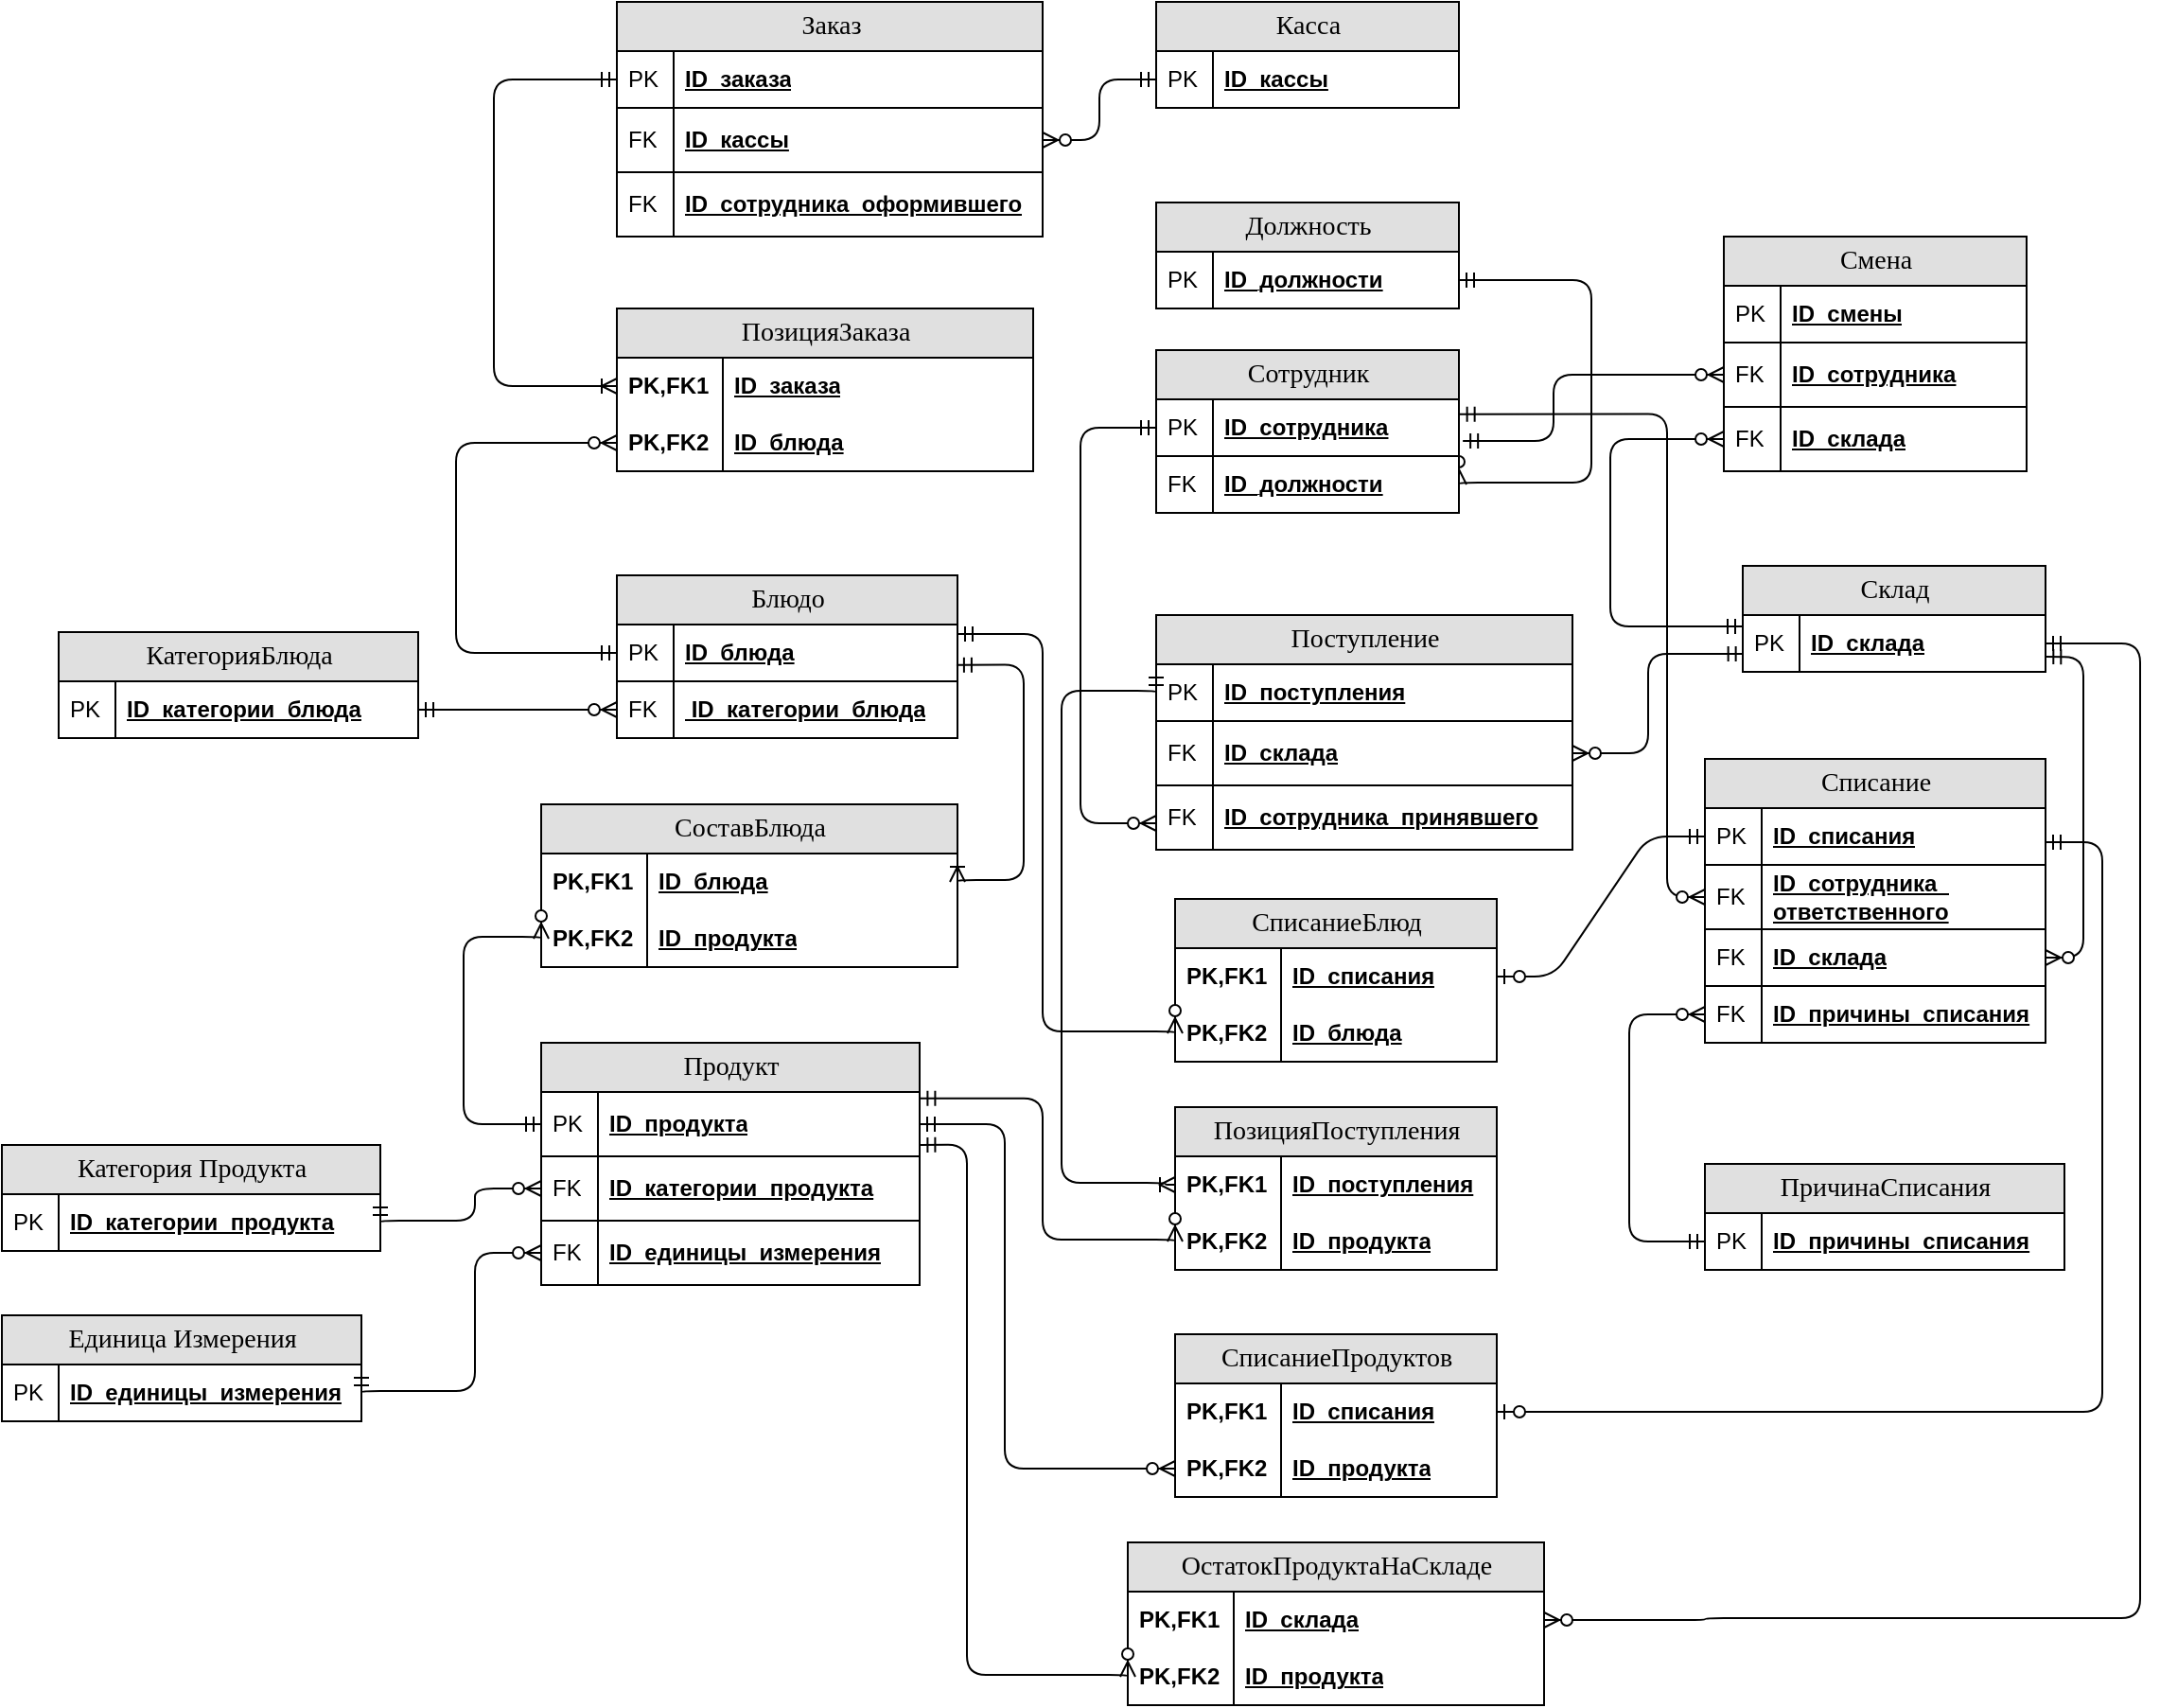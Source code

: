<mxfile version="27.0.4">
  <diagram name="Page-1" id="e56a1550-8fbb-45ad-956c-1786394a9013">
    <mxGraphModel dx="2226" dy="788" grid="0" gridSize="10" guides="1" tooltips="1" connect="1" arrows="1" fold="1" page="0" pageScale="1" pageWidth="1100" pageHeight="850" background="none" math="0" shadow="0">
      <root>
        <mxCell id="0" />
        <mxCell id="1" parent="0" />
        <mxCell id="2e49270ec7c68f3f-19" value="Касса" style="swimlane;html=1;fontStyle=0;childLayout=stackLayout;horizontal=1;startSize=26;fillColor=#e0e0e0;horizontalStack=0;resizeParent=1;resizeLast=0;collapsible=1;marginBottom=0;swimlaneFillColor=#ffffff;align=center;rounded=0;shadow=0;comic=0;labelBackgroundColor=none;strokeWidth=1;fontFamily=Verdana;fontSize=14" parent="1" vertex="1">
          <mxGeometry x="30" y="36" width="160" height="56" as="geometry" />
        </mxCell>
        <mxCell id="2e49270ec7c68f3f-20" value="ID_кассы" style="shape=partialRectangle;top=0;left=0;right=0;bottom=1;html=1;align=left;verticalAlign=middle;fillColor=none;spacingLeft=34;spacingRight=4;whiteSpace=wrap;overflow=hidden;rotatable=0;points=[[0,0.5],[1,0.5]];portConstraint=eastwest;dropTarget=0;fontStyle=5;" parent="2e49270ec7c68f3f-19" vertex="1">
          <mxGeometry y="26" width="160" height="30" as="geometry" />
        </mxCell>
        <mxCell id="2e49270ec7c68f3f-21" value="PK" style="shape=partialRectangle;top=0;left=0;bottom=0;html=1;fillColor=none;align=left;verticalAlign=middle;spacingLeft=4;spacingRight=4;whiteSpace=wrap;overflow=hidden;rotatable=0;points=[];portConstraint=eastwest;part=1;" parent="2e49270ec7c68f3f-20" vertex="1" connectable="0">
          <mxGeometry width="30" height="30" as="geometry" />
        </mxCell>
        <mxCell id="2e49270ec7c68f3f-41" value="ОстатокПродуктаНаСкладе" style="swimlane;html=1;fontStyle=0;childLayout=stackLayout;horizontal=1;startSize=26;fillColor=#e0e0e0;horizontalStack=0;resizeParent=1;resizeLast=0;collapsible=1;marginBottom=0;swimlaneFillColor=#ffffff;align=center;rounded=0;shadow=0;comic=0;labelBackgroundColor=none;strokeWidth=1;fontFamily=Verdana;fontSize=14" parent="1" vertex="1">
          <mxGeometry x="15" y="850" width="220" height="86" as="geometry" />
        </mxCell>
        <mxCell id="2e49270ec7c68f3f-42" value="ID_склада" style="shape=partialRectangle;top=0;left=0;right=0;bottom=0;html=1;align=left;verticalAlign=middle;fillColor=none;spacingLeft=60;spacingRight=4;whiteSpace=wrap;overflow=hidden;rotatable=0;points=[[0,0.5],[1,0.5]];portConstraint=eastwest;dropTarget=0;fontStyle=5;" parent="2e49270ec7c68f3f-41" vertex="1">
          <mxGeometry y="26" width="220" height="30" as="geometry" />
        </mxCell>
        <mxCell id="2e49270ec7c68f3f-43" value="PK,FK1" style="shape=partialRectangle;fontStyle=1;top=0;left=0;bottom=0;html=1;fillColor=none;align=left;verticalAlign=middle;spacingLeft=4;spacingRight=4;whiteSpace=wrap;overflow=hidden;rotatable=0;points=[];portConstraint=eastwest;part=1;" parent="2e49270ec7c68f3f-42" vertex="1" connectable="0">
          <mxGeometry width="56" height="30" as="geometry" />
        </mxCell>
        <mxCell id="2e49270ec7c68f3f-44" value="ID_продукта" style="shape=partialRectangle;top=0;left=0;right=0;bottom=1;html=1;align=left;verticalAlign=middle;fillColor=none;spacingLeft=60;spacingRight=4;whiteSpace=wrap;overflow=hidden;rotatable=0;points=[[0,0.5],[1,0.5]];portConstraint=eastwest;dropTarget=0;fontStyle=5;" parent="2e49270ec7c68f3f-41" vertex="1">
          <mxGeometry y="56" width="220" height="30" as="geometry" />
        </mxCell>
        <mxCell id="2e49270ec7c68f3f-45" value="PK,FK2" style="shape=partialRectangle;fontStyle=1;top=0;left=0;bottom=0;html=1;fillColor=none;align=left;verticalAlign=middle;spacingLeft=4;spacingRight=4;whiteSpace=wrap;overflow=hidden;rotatable=0;points=[];portConstraint=eastwest;part=1;" parent="2e49270ec7c68f3f-44" vertex="1" connectable="0">
          <mxGeometry width="56" height="30" as="geometry" />
        </mxCell>
        <mxCell id="2e49270ec7c68f3f-58" value="" style="edgeStyle=orthogonalEdgeStyle;html=1;endArrow=ERzeroToMany;startArrow=ERmandOne;labelBackgroundColor=none;fontFamily=Verdana;fontSize=14;entryX=1;entryY=0.5;exitX=1;exitY=0.5;entryDx=0;entryDy=0;exitDx=0;exitDy=0;" parent="1" source="zs1lgDmCPFX4s4tORmKH-10" target="zs1lgDmCPFX4s4tORmKH-20" edge="1">
          <mxGeometry width="100" height="100" relative="1" as="geometry">
            <mxPoint x="270" y="240" as="sourcePoint" />
            <mxPoint x="260" y="60.008" as="targetPoint" />
            <Array as="points">
              <mxPoint x="260" y="183" />
              <mxPoint x="260" y="290" />
              <mxPoint x="190" y="290" />
            </Array>
          </mxGeometry>
        </mxCell>
        <mxCell id="2e49270ec7c68f3f-60" value="" style="edgeStyle=entityRelationEdgeStyle;html=1;endArrow=ERzeroToOne;startArrow=ERmandOne;labelBackgroundColor=none;fontFamily=Verdana;fontSize=14;entryX=1;entryY=0.5;entryDx=0;entryDy=0;" parent="1" target="zs1lgDmCPFX4s4tORmKH-56" edge="1">
          <mxGeometry width="100" height="100" relative="1" as="geometry">
            <mxPoint x="500" y="480" as="sourcePoint" />
            <mxPoint x="255.0" y="840" as="targetPoint" />
            <Array as="points">
              <mxPoint x="449.8" y="671.83" />
              <mxPoint x="540" y="390" />
              <mxPoint x="479.8" y="601.83" />
              <mxPoint x="405" y="659" />
              <mxPoint x="449.8" y="651.83" />
            </Array>
          </mxGeometry>
        </mxCell>
        <mxCell id="2e49270ec7c68f3f-64" value="ПозицияПоступления" style="swimlane;html=1;fontStyle=0;childLayout=stackLayout;horizontal=1;startSize=26;fillColor=#e0e0e0;horizontalStack=0;resizeParent=1;resizeLast=0;collapsible=1;marginBottom=0;swimlaneFillColor=#ffffff;align=center;rounded=0;shadow=0;comic=0;labelBackgroundColor=none;strokeWidth=1;fontFamily=Verdana;fontSize=14" parent="1" vertex="1">
          <mxGeometry x="40" y="620" width="170" height="86" as="geometry" />
        </mxCell>
        <mxCell id="2e49270ec7c68f3f-65" value="ID_поступления" style="shape=partialRectangle;top=0;left=0;right=0;bottom=0;html=1;align=left;verticalAlign=middle;fillColor=none;spacingLeft=60;spacingRight=4;whiteSpace=wrap;overflow=hidden;rotatable=0;points=[[0,0.5],[1,0.5]];portConstraint=eastwest;dropTarget=0;fontStyle=5;" parent="2e49270ec7c68f3f-64" vertex="1">
          <mxGeometry y="26" width="170" height="30" as="geometry" />
        </mxCell>
        <mxCell id="2e49270ec7c68f3f-66" value="PK,FK1" style="shape=partialRectangle;fontStyle=1;top=0;left=0;bottom=0;html=1;fillColor=none;align=left;verticalAlign=middle;spacingLeft=4;spacingRight=4;whiteSpace=wrap;overflow=hidden;rotatable=0;points=[];portConstraint=eastwest;part=1;" parent="2e49270ec7c68f3f-65" vertex="1" connectable="0">
          <mxGeometry width="56" height="30" as="geometry" />
        </mxCell>
        <mxCell id="2e49270ec7c68f3f-67" value="ID_продукта" style="shape=partialRectangle;top=0;left=0;right=0;bottom=1;html=1;align=left;verticalAlign=middle;fillColor=none;spacingLeft=60;spacingRight=4;whiteSpace=wrap;overflow=hidden;rotatable=0;points=[[0,0.5],[1,0.5]];portConstraint=eastwest;dropTarget=0;fontStyle=5;" parent="2e49270ec7c68f3f-64" vertex="1">
          <mxGeometry y="56" width="170" height="30" as="geometry" />
        </mxCell>
        <mxCell id="2e49270ec7c68f3f-68" value="PK,FK2" style="shape=partialRectangle;fontStyle=1;top=0;left=0;bottom=0;html=1;fillColor=none;align=left;verticalAlign=middle;spacingLeft=4;spacingRight=4;whiteSpace=wrap;overflow=hidden;rotatable=0;points=[];portConstraint=eastwest;part=1;" parent="2e49270ec7c68f3f-67" vertex="1" connectable="0">
          <mxGeometry width="56" height="30" as="geometry" />
        </mxCell>
        <mxCell id="2e49270ec7c68f3f-80" value="Должность" style="swimlane;html=1;fontStyle=0;childLayout=stackLayout;horizontal=1;startSize=26;fillColor=#e0e0e0;horizontalStack=0;resizeParent=1;resizeLast=0;collapsible=1;marginBottom=0;swimlaneFillColor=#ffffff;align=center;rounded=0;shadow=0;comic=0;labelBackgroundColor=none;strokeWidth=1;fontFamily=Verdana;fontSize=14" parent="1" vertex="1">
          <mxGeometry x="30" y="142" width="160" height="56" as="geometry" />
        </mxCell>
        <mxCell id="zs1lgDmCPFX4s4tORmKH-10" value="ID_должности" style="shape=partialRectangle;top=0;left=0;right=0;bottom=1;html=1;align=left;verticalAlign=middle;fillColor=none;spacingLeft=34;spacingRight=4;whiteSpace=wrap;overflow=hidden;rotatable=0;points=[[0,0.5],[1,0.5]];portConstraint=eastwest;dropTarget=0;fontStyle=5;" parent="2e49270ec7c68f3f-80" vertex="1">
          <mxGeometry y="26" width="160" height="30" as="geometry" />
        </mxCell>
        <mxCell id="zs1lgDmCPFX4s4tORmKH-11" value="PK" style="shape=partialRectangle;top=0;left=0;bottom=0;html=1;fillColor=none;align=left;verticalAlign=middle;spacingLeft=4;spacingRight=4;whiteSpace=wrap;overflow=hidden;rotatable=0;points=[];portConstraint=eastwest;part=1;" parent="zs1lgDmCPFX4s4tORmKH-10" vertex="1" connectable="0">
          <mxGeometry width="30" height="30" as="geometry" />
        </mxCell>
        <mxCell id="zs1lgDmCPFX4s4tORmKH-1" value="Единица Измерения" style="swimlane;html=1;fontStyle=0;childLayout=stackLayout;horizontal=1;startSize=26;fillColor=#e0e0e0;horizontalStack=0;resizeParent=1;resizeLast=0;collapsible=1;marginBottom=0;swimlaneFillColor=#ffffff;align=center;rounded=0;shadow=0;comic=0;labelBackgroundColor=none;strokeWidth=1;fontFamily=Verdana;fontSize=14" parent="1" vertex="1">
          <mxGeometry x="-580" y="730" width="190" height="56" as="geometry" />
        </mxCell>
        <mxCell id="zs1lgDmCPFX4s4tORmKH-2" value="ID_единицы_измерения" style="shape=partialRectangle;top=0;left=0;right=0;bottom=1;html=1;align=left;verticalAlign=middle;fillColor=none;spacingLeft=34;spacingRight=4;whiteSpace=wrap;overflow=hidden;rotatable=0;points=[[0,0.5],[1,0.5]];portConstraint=eastwest;dropTarget=0;fontStyle=5;" parent="zs1lgDmCPFX4s4tORmKH-1" vertex="1">
          <mxGeometry y="26" width="190" height="30" as="geometry" />
        </mxCell>
        <mxCell id="zs1lgDmCPFX4s4tORmKH-3" value="PK" style="shape=partialRectangle;top=0;left=0;bottom=0;html=1;fillColor=none;align=left;verticalAlign=middle;spacingLeft=4;spacingRight=4;whiteSpace=wrap;overflow=hidden;rotatable=0;points=[];portConstraint=eastwest;part=1;" parent="zs1lgDmCPFX4s4tORmKH-2" vertex="1" connectable="0">
          <mxGeometry width="30" height="30" as="geometry" />
        </mxCell>
        <mxCell id="zs1lgDmCPFX4s4tORmKH-4" value="Категория Продукта" style="swimlane;html=1;fontStyle=0;childLayout=stackLayout;horizontal=1;startSize=26;fillColor=#e0e0e0;horizontalStack=0;resizeParent=1;resizeLast=0;collapsible=1;marginBottom=0;swimlaneFillColor=#ffffff;align=center;rounded=0;shadow=0;comic=0;labelBackgroundColor=none;strokeWidth=1;fontFamily=Verdana;fontSize=14" parent="1" vertex="1">
          <mxGeometry x="-580" y="640" width="200" height="56" as="geometry" />
        </mxCell>
        <mxCell id="zs1lgDmCPFX4s4tORmKH-5" value="ID_категории_продукта" style="shape=partialRectangle;top=0;left=0;right=0;bottom=1;html=1;align=left;verticalAlign=middle;fillColor=none;spacingLeft=34;spacingRight=4;whiteSpace=wrap;overflow=hidden;rotatable=0;points=[[0,0.5],[1,0.5]];portConstraint=eastwest;dropTarget=0;fontStyle=5;" parent="zs1lgDmCPFX4s4tORmKH-4" vertex="1">
          <mxGeometry y="26" width="200" height="30" as="geometry" />
        </mxCell>
        <mxCell id="zs1lgDmCPFX4s4tORmKH-6" value="PK" style="shape=partialRectangle;top=0;left=0;bottom=0;html=1;fillColor=none;align=left;verticalAlign=middle;spacingLeft=4;spacingRight=4;whiteSpace=wrap;overflow=hidden;rotatable=0;points=[];portConstraint=eastwest;part=1;" parent="zs1lgDmCPFX4s4tORmKH-5" vertex="1" connectable="0">
          <mxGeometry width="30" height="30" as="geometry" />
        </mxCell>
        <mxCell id="zs1lgDmCPFX4s4tORmKH-7" value="Склад" style="swimlane;html=1;fontStyle=0;childLayout=stackLayout;horizontal=1;startSize=26;fillColor=#e0e0e0;horizontalStack=0;resizeParent=1;resizeLast=0;collapsible=1;marginBottom=0;swimlaneFillColor=#ffffff;align=center;rounded=0;shadow=0;comic=0;labelBackgroundColor=none;strokeWidth=1;fontFamily=Verdana;fontSize=14" parent="1" vertex="1">
          <mxGeometry x="340" y="334" width="160" height="56" as="geometry" />
        </mxCell>
        <mxCell id="zs1lgDmCPFX4s4tORmKH-8" value="ID_склада" style="shape=partialRectangle;top=0;left=0;right=0;bottom=1;html=1;align=left;verticalAlign=middle;fillColor=none;spacingLeft=34;spacingRight=4;whiteSpace=wrap;overflow=hidden;rotatable=0;points=[[0,0.5],[1,0.5]];portConstraint=eastwest;dropTarget=0;fontStyle=5;" parent="zs1lgDmCPFX4s4tORmKH-7" vertex="1">
          <mxGeometry y="26" width="160" height="30" as="geometry" />
        </mxCell>
        <mxCell id="zs1lgDmCPFX4s4tORmKH-9" value="PK" style="shape=partialRectangle;top=0;left=0;bottom=0;html=1;fillColor=none;align=left;verticalAlign=middle;spacingLeft=4;spacingRight=4;whiteSpace=wrap;overflow=hidden;rotatable=0;points=[];portConstraint=eastwest;part=1;" parent="zs1lgDmCPFX4s4tORmKH-8" vertex="1" connectable="0">
          <mxGeometry width="30" height="30" as="geometry" />
        </mxCell>
        <mxCell id="zs1lgDmCPFX4s4tORmKH-12" value="Смена" style="swimlane;html=1;fontStyle=0;childLayout=stackLayout;horizontal=1;startSize=26;fillColor=#e0e0e0;horizontalStack=0;resizeParent=1;resizeLast=0;collapsible=1;marginBottom=0;swimlaneFillColor=#ffffff;align=center;rounded=0;shadow=0;comic=0;labelBackgroundColor=none;strokeWidth=1;fontFamily=Verdana;fontSize=14;swimlaneLine=1;" parent="1" vertex="1">
          <mxGeometry x="330" y="160" width="160" height="124" as="geometry" />
        </mxCell>
        <mxCell id="zs1lgDmCPFX4s4tORmKH-13" value="ID_смены" style="shape=partialRectangle;top=0;left=0;right=0;bottom=1;html=1;align=left;verticalAlign=middle;fillColor=none;spacingLeft=34;spacingRight=4;whiteSpace=wrap;overflow=hidden;rotatable=0;points=[[0,0.5],[1,0.5]];portConstraint=eastwest;dropTarget=0;fontStyle=5;" parent="zs1lgDmCPFX4s4tORmKH-12" vertex="1">
          <mxGeometry y="26" width="160" height="30" as="geometry" />
        </mxCell>
        <mxCell id="zs1lgDmCPFX4s4tORmKH-14" value="PK" style="shape=partialRectangle;top=0;left=0;bottom=0;html=1;fillColor=none;align=left;verticalAlign=middle;spacingLeft=4;spacingRight=4;whiteSpace=wrap;overflow=hidden;rotatable=0;points=[];portConstraint=eastwest;part=1;" parent="zs1lgDmCPFX4s4tORmKH-13" vertex="1" connectable="0">
          <mxGeometry width="30" height="30" as="geometry" />
        </mxCell>
        <mxCell id="zs1lgDmCPFX4s4tORmKH-15" value="ID_сотрудника" style="shape=partialRectangle;top=0;left=0;right=0;bottom=1;html=1;align=left;verticalAlign=middle;fillColor=none;spacingLeft=34;spacingRight=4;whiteSpace=wrap;overflow=hidden;rotatable=0;points=[[0,0.5],[1,0.5]];portConstraint=eastwest;dropTarget=0;fontStyle=5;" parent="zs1lgDmCPFX4s4tORmKH-12" vertex="1">
          <mxGeometry y="56" width="160" height="34" as="geometry" />
        </mxCell>
        <mxCell id="zs1lgDmCPFX4s4tORmKH-16" value="FK" style="shape=partialRectangle;top=0;left=0;bottom=0;html=1;fillColor=none;align=left;verticalAlign=middle;spacingLeft=4;spacingRight=4;whiteSpace=wrap;overflow=hidden;rotatable=0;points=[];portConstraint=eastwest;part=1;" parent="zs1lgDmCPFX4s4tORmKH-15" vertex="1" connectable="0">
          <mxGeometry width="30" height="34" as="geometry" />
        </mxCell>
        <mxCell id="zs1lgDmCPFX4s4tORmKH-22" value="ID_склада" style="shape=partialRectangle;top=0;left=0;right=0;bottom=1;html=1;align=left;verticalAlign=middle;fillColor=none;spacingLeft=34;spacingRight=4;whiteSpace=wrap;overflow=hidden;rotatable=0;points=[[0,0.5],[1,0.5]];portConstraint=eastwest;dropTarget=0;fontStyle=5;" parent="zs1lgDmCPFX4s4tORmKH-12" vertex="1">
          <mxGeometry y="90" width="160" height="34" as="geometry" />
        </mxCell>
        <mxCell id="zs1lgDmCPFX4s4tORmKH-23" value="FK" style="shape=partialRectangle;top=0;left=0;bottom=0;html=1;fillColor=none;align=left;verticalAlign=middle;spacingLeft=4;spacingRight=4;whiteSpace=wrap;overflow=hidden;rotatable=0;points=[];portConstraint=eastwest;part=1;" parent="zs1lgDmCPFX4s4tORmKH-22" vertex="1" connectable="0">
          <mxGeometry width="30" height="34" as="geometry" />
        </mxCell>
        <mxCell id="zs1lgDmCPFX4s4tORmKH-17" value="Сотрудник" style="swimlane;html=1;fontStyle=0;childLayout=stackLayout;horizontal=1;startSize=26;fillColor=#e0e0e0;horizontalStack=0;resizeParent=1;resizeLast=0;collapsible=1;marginBottom=0;swimlaneFillColor=#ffffff;align=center;rounded=0;shadow=0;comic=0;labelBackgroundColor=none;strokeWidth=1;fontFamily=Verdana;fontSize=14;swimlaneLine=1;" parent="1" vertex="1">
          <mxGeometry x="30" y="220" width="160" height="86" as="geometry" />
        </mxCell>
        <mxCell id="zs1lgDmCPFX4s4tORmKH-18" value="ID_сотрудника" style="shape=partialRectangle;top=0;left=0;right=0;bottom=1;html=1;align=left;verticalAlign=middle;fillColor=none;spacingLeft=34;spacingRight=4;whiteSpace=wrap;overflow=hidden;rotatable=0;points=[[0,0.5],[1,0.5]];portConstraint=eastwest;dropTarget=0;fontStyle=5;" parent="zs1lgDmCPFX4s4tORmKH-17" vertex="1">
          <mxGeometry y="26" width="160" height="30" as="geometry" />
        </mxCell>
        <mxCell id="zs1lgDmCPFX4s4tORmKH-19" value="PK" style="shape=partialRectangle;top=0;left=0;bottom=0;html=1;fillColor=none;align=left;verticalAlign=middle;spacingLeft=4;spacingRight=4;whiteSpace=wrap;overflow=hidden;rotatable=0;points=[];portConstraint=eastwest;part=1;" parent="zs1lgDmCPFX4s4tORmKH-18" vertex="1" connectable="0">
          <mxGeometry width="30" height="30" as="geometry" />
        </mxCell>
        <mxCell id="zs1lgDmCPFX4s4tORmKH-20" value="ID_должности" style="shape=partialRectangle;top=0;left=0;right=0;bottom=1;html=1;align=left;verticalAlign=middle;fillColor=none;spacingLeft=34;spacingRight=4;whiteSpace=wrap;overflow=hidden;rotatable=0;points=[[0,0.5],[1,0.5]];portConstraint=eastwest;dropTarget=0;fontStyle=5;" parent="zs1lgDmCPFX4s4tORmKH-17" vertex="1">
          <mxGeometry y="56" width="160" height="30" as="geometry" />
        </mxCell>
        <mxCell id="zs1lgDmCPFX4s4tORmKH-21" value="FK" style="shape=partialRectangle;top=0;left=0;bottom=0;html=1;fillColor=none;align=left;verticalAlign=middle;spacingLeft=4;spacingRight=4;whiteSpace=wrap;overflow=hidden;rotatable=0;points=[];portConstraint=eastwest;part=1;" parent="zs1lgDmCPFX4s4tORmKH-20" vertex="1" connectable="0">
          <mxGeometry width="30" height="30" as="geometry" />
        </mxCell>
        <mxCell id="zs1lgDmCPFX4s4tORmKH-24" value="Продукт" style="swimlane;html=1;fontStyle=0;childLayout=stackLayout;horizontal=1;startSize=26;fillColor=#e0e0e0;horizontalStack=0;resizeParent=1;resizeLast=0;collapsible=1;marginBottom=0;swimlaneFillColor=#ffffff;align=center;rounded=0;shadow=0;comic=0;labelBackgroundColor=none;strokeWidth=1;fontFamily=Verdana;fontSize=14;swimlaneLine=1;" parent="1" vertex="1">
          <mxGeometry x="-295" y="586" width="200" height="128" as="geometry" />
        </mxCell>
        <mxCell id="zs1lgDmCPFX4s4tORmKH-25" value="ID_продукта" style="shape=partialRectangle;top=0;left=0;right=0;bottom=1;html=1;align=left;verticalAlign=middle;fillColor=none;spacingLeft=34;spacingRight=4;whiteSpace=wrap;overflow=hidden;rotatable=0;points=[[0,0.5],[1,0.5]];portConstraint=eastwest;dropTarget=0;fontStyle=5;" parent="zs1lgDmCPFX4s4tORmKH-24" vertex="1">
          <mxGeometry y="26" width="200" height="34" as="geometry" />
        </mxCell>
        <mxCell id="zs1lgDmCPFX4s4tORmKH-26" value="PK" style="shape=partialRectangle;top=0;left=0;bottom=0;html=1;fillColor=none;align=left;verticalAlign=middle;spacingLeft=4;spacingRight=4;whiteSpace=wrap;overflow=hidden;rotatable=0;points=[];portConstraint=eastwest;part=1;" parent="zs1lgDmCPFX4s4tORmKH-25" vertex="1" connectable="0">
          <mxGeometry width="30" height="34" as="geometry" />
        </mxCell>
        <mxCell id="zs1lgDmCPFX4s4tORmKH-27" value="ID_категории_продукта" style="shape=partialRectangle;top=0;left=0;right=0;bottom=1;html=1;align=left;verticalAlign=middle;fillColor=none;spacingLeft=34;spacingRight=4;whiteSpace=wrap;overflow=hidden;rotatable=0;points=[[0,0.5],[1,0.5]];portConstraint=eastwest;dropTarget=0;fontStyle=5;" parent="zs1lgDmCPFX4s4tORmKH-24" vertex="1">
          <mxGeometry y="60" width="200" height="34" as="geometry" />
        </mxCell>
        <mxCell id="zs1lgDmCPFX4s4tORmKH-28" value="FK" style="shape=partialRectangle;top=0;left=0;bottom=0;html=1;fillColor=none;align=left;verticalAlign=middle;spacingLeft=4;spacingRight=4;whiteSpace=wrap;overflow=hidden;rotatable=0;points=[];portConstraint=eastwest;part=1;" parent="zs1lgDmCPFX4s4tORmKH-27" vertex="1" connectable="0">
          <mxGeometry width="30" height="34" as="geometry" />
        </mxCell>
        <mxCell id="zs1lgDmCPFX4s4tORmKH-29" value="ID_единицы_измерения" style="shape=partialRectangle;top=0;left=0;right=0;bottom=1;html=1;align=left;verticalAlign=middle;fillColor=none;spacingLeft=34;spacingRight=4;whiteSpace=wrap;overflow=hidden;rotatable=0;points=[[0,0.5],[1,0.5]];portConstraint=eastwest;dropTarget=0;fontStyle=5;" parent="zs1lgDmCPFX4s4tORmKH-24" vertex="1">
          <mxGeometry y="94" width="200" height="34" as="geometry" />
        </mxCell>
        <mxCell id="zs1lgDmCPFX4s4tORmKH-30" value="FK" style="shape=partialRectangle;top=0;left=0;bottom=0;html=1;fillColor=none;align=left;verticalAlign=middle;spacingLeft=4;spacingRight=4;whiteSpace=wrap;overflow=hidden;rotatable=0;points=[];portConstraint=eastwest;part=1;" parent="zs1lgDmCPFX4s4tORmKH-29" vertex="1" connectable="0">
          <mxGeometry width="30" height="34" as="geometry" />
        </mxCell>
        <mxCell id="zs1lgDmCPFX4s4tORmKH-31" value="Поступление" style="swimlane;html=1;fontStyle=0;childLayout=stackLayout;horizontal=1;startSize=26;fillColor=#e0e0e0;horizontalStack=0;resizeParent=1;resizeLast=0;collapsible=1;marginBottom=0;swimlaneFillColor=#ffffff;align=center;rounded=0;shadow=0;comic=0;labelBackgroundColor=none;strokeWidth=1;fontFamily=Verdana;fontSize=14;swimlaneLine=1;" parent="1" vertex="1">
          <mxGeometry x="30" y="360" width="220" height="124" as="geometry" />
        </mxCell>
        <mxCell id="zs1lgDmCPFX4s4tORmKH-32" value="ID_поступления" style="shape=partialRectangle;top=0;left=0;right=0;bottom=1;html=1;align=left;verticalAlign=middle;fillColor=none;spacingLeft=34;spacingRight=4;whiteSpace=wrap;overflow=hidden;rotatable=0;points=[[0,0.5],[1,0.5]];portConstraint=eastwest;dropTarget=0;fontStyle=5;" parent="zs1lgDmCPFX4s4tORmKH-31" vertex="1">
          <mxGeometry y="26" width="220" height="30" as="geometry" />
        </mxCell>
        <mxCell id="zs1lgDmCPFX4s4tORmKH-33" value="PK" style="shape=partialRectangle;top=0;left=0;bottom=0;html=1;fillColor=none;align=left;verticalAlign=middle;spacingLeft=4;spacingRight=4;whiteSpace=wrap;overflow=hidden;rotatable=0;points=[];portConstraint=eastwest;part=1;" parent="zs1lgDmCPFX4s4tORmKH-32" vertex="1" connectable="0">
          <mxGeometry width="30" height="30" as="geometry" />
        </mxCell>
        <mxCell id="zs1lgDmCPFX4s4tORmKH-34" value="ID_склада" style="shape=partialRectangle;top=0;left=0;right=0;bottom=1;html=1;align=left;verticalAlign=middle;fillColor=none;spacingLeft=34;spacingRight=4;whiteSpace=wrap;overflow=hidden;rotatable=0;points=[[0,0.5],[1,0.5]];portConstraint=eastwest;dropTarget=0;fontStyle=5;" parent="zs1lgDmCPFX4s4tORmKH-31" vertex="1">
          <mxGeometry y="56" width="220" height="34" as="geometry" />
        </mxCell>
        <mxCell id="zs1lgDmCPFX4s4tORmKH-35" value="FK" style="shape=partialRectangle;top=0;left=0;bottom=0;html=1;fillColor=none;align=left;verticalAlign=middle;spacingLeft=4;spacingRight=4;whiteSpace=wrap;overflow=hidden;rotatable=0;points=[];portConstraint=eastwest;part=1;" parent="zs1lgDmCPFX4s4tORmKH-34" vertex="1" connectable="0">
          <mxGeometry width="30" height="34" as="geometry" />
        </mxCell>
        <mxCell id="zs1lgDmCPFX4s4tORmKH-36" value="ID_сотрудника_принявшего" style="shape=partialRectangle;top=0;left=0;right=0;bottom=1;html=1;align=left;verticalAlign=middle;fillColor=none;spacingLeft=34;spacingRight=4;whiteSpace=wrap;overflow=hidden;rotatable=0;points=[[0,0.5],[1,0.5]];portConstraint=eastwest;dropTarget=0;fontStyle=5;" parent="zs1lgDmCPFX4s4tORmKH-31" vertex="1">
          <mxGeometry y="90" width="220" height="34" as="geometry" />
        </mxCell>
        <mxCell id="zs1lgDmCPFX4s4tORmKH-37" value="FK" style="shape=partialRectangle;top=0;left=0;bottom=0;html=1;fillColor=none;align=left;verticalAlign=middle;spacingLeft=4;spacingRight=4;whiteSpace=wrap;overflow=hidden;rotatable=0;points=[];portConstraint=eastwest;part=1;" parent="zs1lgDmCPFX4s4tORmKH-36" vertex="1" connectable="0">
          <mxGeometry width="30" height="34" as="geometry" />
        </mxCell>
        <mxCell id="zs1lgDmCPFX4s4tORmKH-43" value="ПричинаСписания" style="swimlane;html=1;fontStyle=0;childLayout=stackLayout;horizontal=1;startSize=26;fillColor=#e0e0e0;horizontalStack=0;resizeParent=1;resizeLast=0;collapsible=1;marginBottom=0;swimlaneFillColor=#ffffff;align=center;rounded=0;shadow=0;comic=0;labelBackgroundColor=none;strokeWidth=1;fontFamily=Verdana;fontSize=14" parent="1" vertex="1">
          <mxGeometry x="320" y="650" width="190" height="56" as="geometry" />
        </mxCell>
        <mxCell id="zs1lgDmCPFX4s4tORmKH-44" value="ID_причины_списания" style="shape=partialRectangle;top=0;left=0;right=0;bottom=1;html=1;align=left;verticalAlign=middle;fillColor=none;spacingLeft=34;spacingRight=4;whiteSpace=wrap;overflow=hidden;rotatable=0;points=[[0,0.5],[1,0.5]];portConstraint=eastwest;dropTarget=0;fontStyle=5;" parent="zs1lgDmCPFX4s4tORmKH-43" vertex="1">
          <mxGeometry y="26" width="190" height="30" as="geometry" />
        </mxCell>
        <mxCell id="zs1lgDmCPFX4s4tORmKH-45" value="PK" style="shape=partialRectangle;top=0;left=0;bottom=0;html=1;fillColor=none;align=left;verticalAlign=middle;spacingLeft=4;spacingRight=4;whiteSpace=wrap;overflow=hidden;rotatable=0;points=[];portConstraint=eastwest;part=1;" parent="zs1lgDmCPFX4s4tORmKH-44" vertex="1" connectable="0">
          <mxGeometry width="30" height="30" as="geometry" />
        </mxCell>
        <mxCell id="zs1lgDmCPFX4s4tORmKH-46" value="Списание" style="swimlane;html=1;fontStyle=0;childLayout=stackLayout;horizontal=1;startSize=26;fillColor=#e0e0e0;horizontalStack=0;resizeParent=1;resizeLast=0;collapsible=1;marginBottom=0;swimlaneFillColor=#ffffff;align=center;rounded=0;shadow=0;comic=0;labelBackgroundColor=none;strokeWidth=1;fontFamily=Verdana;fontSize=14;swimlaneLine=1;" parent="1" vertex="1">
          <mxGeometry x="320" y="436" width="180" height="150" as="geometry" />
        </mxCell>
        <mxCell id="zs1lgDmCPFX4s4tORmKH-47" value="ID_списания" style="shape=partialRectangle;top=0;left=0;right=0;bottom=1;html=1;align=left;verticalAlign=middle;fillColor=none;spacingLeft=34;spacingRight=4;whiteSpace=wrap;overflow=hidden;rotatable=0;points=[[0,0.5],[1,0.5]];portConstraint=eastwest;dropTarget=0;fontStyle=5;" parent="zs1lgDmCPFX4s4tORmKH-46" vertex="1">
          <mxGeometry y="26" width="180" height="30" as="geometry" />
        </mxCell>
        <mxCell id="zs1lgDmCPFX4s4tORmKH-48" value="PK" style="shape=partialRectangle;top=0;left=0;bottom=0;html=1;fillColor=none;align=left;verticalAlign=middle;spacingLeft=4;spacingRight=4;whiteSpace=wrap;overflow=hidden;rotatable=0;points=[];portConstraint=eastwest;part=1;" parent="zs1lgDmCPFX4s4tORmKH-47" vertex="1" connectable="0">
          <mxGeometry width="30" height="30" as="geometry" />
        </mxCell>
        <mxCell id="zs1lgDmCPFX4s4tORmKH-49" value="ID_сотрудника_&lt;div&gt;ответственного&lt;/div&gt;" style="shape=partialRectangle;top=0;left=0;right=0;bottom=1;html=1;align=left;verticalAlign=middle;fillColor=none;spacingLeft=34;spacingRight=4;whiteSpace=wrap;overflow=hidden;rotatable=0;points=[[0,0.5],[1,0.5]];portConstraint=eastwest;dropTarget=0;fontStyle=5;" parent="zs1lgDmCPFX4s4tORmKH-46" vertex="1">
          <mxGeometry y="56" width="180" height="34" as="geometry" />
        </mxCell>
        <mxCell id="zs1lgDmCPFX4s4tORmKH-50" value="FK" style="shape=partialRectangle;top=0;left=0;bottom=0;html=1;fillColor=none;align=left;verticalAlign=middle;spacingLeft=4;spacingRight=4;whiteSpace=wrap;overflow=hidden;rotatable=0;points=[];portConstraint=eastwest;part=1;" parent="zs1lgDmCPFX4s4tORmKH-49" vertex="1" connectable="0">
          <mxGeometry width="30" height="34" as="geometry" />
        </mxCell>
        <mxCell id="zs1lgDmCPFX4s4tORmKH-51" value="ID_склада" style="shape=partialRectangle;top=0;left=0;right=0;bottom=1;html=1;align=left;verticalAlign=middle;fillColor=none;spacingLeft=34;spacingRight=4;whiteSpace=wrap;overflow=hidden;rotatable=0;points=[[0,0.5],[1,0.5]];portConstraint=eastwest;dropTarget=0;fontStyle=5;" parent="zs1lgDmCPFX4s4tORmKH-46" vertex="1">
          <mxGeometry y="90" width="180" height="30" as="geometry" />
        </mxCell>
        <mxCell id="zs1lgDmCPFX4s4tORmKH-52" value="FK" style="shape=partialRectangle;top=0;left=0;bottom=0;html=1;fillColor=none;align=left;verticalAlign=middle;spacingLeft=4;spacingRight=4;whiteSpace=wrap;overflow=hidden;rotatable=0;points=[];portConstraint=eastwest;part=1;" parent="zs1lgDmCPFX4s4tORmKH-51" vertex="1" connectable="0">
          <mxGeometry width="30" height="30" as="geometry" />
        </mxCell>
        <mxCell id="zs1lgDmCPFX4s4tORmKH-53" value="ID_причины_списания" style="shape=partialRectangle;top=0;left=0;right=0;bottom=1;html=1;align=left;verticalAlign=middle;fillColor=none;spacingLeft=34;spacingRight=4;whiteSpace=wrap;overflow=hidden;rotatable=0;points=[[0,0.5],[1,0.5]];portConstraint=eastwest;dropTarget=0;fontStyle=5;" parent="zs1lgDmCPFX4s4tORmKH-46" vertex="1">
          <mxGeometry y="120" width="180" height="30" as="geometry" />
        </mxCell>
        <mxCell id="zs1lgDmCPFX4s4tORmKH-54" value="FK" style="shape=partialRectangle;top=0;left=0;bottom=0;html=1;fillColor=none;align=left;verticalAlign=middle;spacingLeft=4;spacingRight=4;whiteSpace=wrap;overflow=hidden;rotatable=0;points=[];portConstraint=eastwest;part=1;" parent="zs1lgDmCPFX4s4tORmKH-53" vertex="1" connectable="0">
          <mxGeometry width="30" height="30" as="geometry" />
        </mxCell>
        <mxCell id="zs1lgDmCPFX4s4tORmKH-55" value="СписаниеПродуктов" style="swimlane;html=1;fontStyle=0;childLayout=stackLayout;horizontal=1;startSize=26;fillColor=#e0e0e0;horizontalStack=0;resizeParent=1;resizeLast=0;collapsible=1;marginBottom=0;swimlaneFillColor=#ffffff;align=center;rounded=0;shadow=0;comic=0;labelBackgroundColor=none;strokeWidth=1;fontFamily=Verdana;fontSize=14" parent="1" vertex="1">
          <mxGeometry x="40" y="740" width="170" height="86" as="geometry" />
        </mxCell>
        <mxCell id="zs1lgDmCPFX4s4tORmKH-56" value="ID_списания" style="shape=partialRectangle;top=0;left=0;right=0;bottom=0;html=1;align=left;verticalAlign=middle;fillColor=none;spacingLeft=60;spacingRight=4;whiteSpace=wrap;overflow=hidden;rotatable=0;points=[[0,0.5],[1,0.5]];portConstraint=eastwest;dropTarget=0;fontStyle=5;" parent="zs1lgDmCPFX4s4tORmKH-55" vertex="1">
          <mxGeometry y="26" width="170" height="30" as="geometry" />
        </mxCell>
        <mxCell id="zs1lgDmCPFX4s4tORmKH-57" value="PK,FK1" style="shape=partialRectangle;fontStyle=1;top=0;left=0;bottom=0;html=1;fillColor=none;align=left;verticalAlign=middle;spacingLeft=4;spacingRight=4;whiteSpace=wrap;overflow=hidden;rotatable=0;points=[];portConstraint=eastwest;part=1;" parent="zs1lgDmCPFX4s4tORmKH-56" vertex="1" connectable="0">
          <mxGeometry width="56" height="30" as="geometry" />
        </mxCell>
        <mxCell id="zs1lgDmCPFX4s4tORmKH-58" value="ID_продукта" style="shape=partialRectangle;top=0;left=0;right=0;bottom=1;html=1;align=left;verticalAlign=middle;fillColor=none;spacingLeft=60;spacingRight=4;whiteSpace=wrap;overflow=hidden;rotatable=0;points=[[0,0.5],[1,0.5]];portConstraint=eastwest;dropTarget=0;fontStyle=5;" parent="zs1lgDmCPFX4s4tORmKH-55" vertex="1">
          <mxGeometry y="56" width="170" height="30" as="geometry" />
        </mxCell>
        <mxCell id="zs1lgDmCPFX4s4tORmKH-59" value="PK,FK2" style="shape=partialRectangle;fontStyle=1;top=0;left=0;bottom=0;html=1;fillColor=none;align=left;verticalAlign=middle;spacingLeft=4;spacingRight=4;whiteSpace=wrap;overflow=hidden;rotatable=0;points=[];portConstraint=eastwest;part=1;" parent="zs1lgDmCPFX4s4tORmKH-58" vertex="1" connectable="0">
          <mxGeometry width="56" height="30" as="geometry" />
        </mxCell>
        <mxCell id="zs1lgDmCPFX4s4tORmKH-60" value="СписаниеБлюд" style="swimlane;html=1;fontStyle=0;childLayout=stackLayout;horizontal=1;startSize=26;fillColor=#e0e0e0;horizontalStack=0;resizeParent=1;resizeLast=0;collapsible=1;marginBottom=0;swimlaneFillColor=#ffffff;align=center;rounded=0;shadow=0;comic=0;labelBackgroundColor=none;strokeWidth=1;fontFamily=Verdana;fontSize=14" parent="1" vertex="1">
          <mxGeometry x="40" y="510" width="170" height="86" as="geometry" />
        </mxCell>
        <mxCell id="zs1lgDmCPFX4s4tORmKH-61" value="ID_списания" style="shape=partialRectangle;top=0;left=0;right=0;bottom=0;html=1;align=left;verticalAlign=middle;fillColor=none;spacingLeft=60;spacingRight=4;whiteSpace=wrap;overflow=hidden;rotatable=0;points=[[0,0.5],[1,0.5]];portConstraint=eastwest;dropTarget=0;fontStyle=5;" parent="zs1lgDmCPFX4s4tORmKH-60" vertex="1">
          <mxGeometry y="26" width="170" height="30" as="geometry" />
        </mxCell>
        <mxCell id="zs1lgDmCPFX4s4tORmKH-62" value="PK,FK1" style="shape=partialRectangle;fontStyle=1;top=0;left=0;bottom=0;html=1;fillColor=none;align=left;verticalAlign=middle;spacingLeft=4;spacingRight=4;whiteSpace=wrap;overflow=hidden;rotatable=0;points=[];portConstraint=eastwest;part=1;" parent="zs1lgDmCPFX4s4tORmKH-61" vertex="1" connectable="0">
          <mxGeometry width="56" height="30" as="geometry" />
        </mxCell>
        <mxCell id="zs1lgDmCPFX4s4tORmKH-63" value="ID_блюда" style="shape=partialRectangle;top=0;left=0;right=0;bottom=1;html=1;align=left;verticalAlign=middle;fillColor=none;spacingLeft=60;spacingRight=4;whiteSpace=wrap;overflow=hidden;rotatable=0;points=[[0,0.5],[1,0.5]];portConstraint=eastwest;dropTarget=0;fontStyle=5;" parent="zs1lgDmCPFX4s4tORmKH-60" vertex="1">
          <mxGeometry y="56" width="170" height="30" as="geometry" />
        </mxCell>
        <mxCell id="zs1lgDmCPFX4s4tORmKH-64" value="PK,FK2" style="shape=partialRectangle;fontStyle=1;top=0;left=0;bottom=0;html=1;fillColor=none;align=left;verticalAlign=middle;spacingLeft=4;spacingRight=4;whiteSpace=wrap;overflow=hidden;rotatable=0;points=[];portConstraint=eastwest;part=1;" parent="zs1lgDmCPFX4s4tORmKH-63" vertex="1" connectable="0">
          <mxGeometry width="56" height="30" as="geometry" />
        </mxCell>
        <mxCell id="zs1lgDmCPFX4s4tORmKH-65" value="КатегорияБлюда" style="swimlane;html=1;fontStyle=0;childLayout=stackLayout;horizontal=1;startSize=26;fillColor=#e0e0e0;horizontalStack=0;resizeParent=1;resizeLast=0;collapsible=1;marginBottom=0;swimlaneFillColor=#ffffff;align=center;rounded=0;shadow=0;comic=0;labelBackgroundColor=none;strokeWidth=1;fontFamily=Verdana;fontSize=14" parent="1" vertex="1">
          <mxGeometry x="-550" y="369" width="190" height="56" as="geometry" />
        </mxCell>
        <mxCell id="zs1lgDmCPFX4s4tORmKH-66" value="ID_категории_блюда" style="shape=partialRectangle;top=0;left=0;right=0;bottom=1;html=1;align=left;verticalAlign=middle;fillColor=none;spacingLeft=34;spacingRight=4;whiteSpace=wrap;overflow=hidden;rotatable=0;points=[[0,0.5],[1,0.5]];portConstraint=eastwest;dropTarget=0;fontStyle=5;" parent="zs1lgDmCPFX4s4tORmKH-65" vertex="1">
          <mxGeometry y="26" width="190" height="30" as="geometry" />
        </mxCell>
        <mxCell id="zs1lgDmCPFX4s4tORmKH-67" value="PK" style="shape=partialRectangle;top=0;left=0;bottom=0;html=1;fillColor=none;align=left;verticalAlign=middle;spacingLeft=4;spacingRight=4;whiteSpace=wrap;overflow=hidden;rotatable=0;points=[];portConstraint=eastwest;part=1;" parent="zs1lgDmCPFX4s4tORmKH-66" vertex="1" connectable="0">
          <mxGeometry width="30" height="30" as="geometry" />
        </mxCell>
        <mxCell id="zs1lgDmCPFX4s4tORmKH-68" value="Блюдо" style="swimlane;html=1;fontStyle=0;childLayout=stackLayout;horizontal=1;startSize=26;fillColor=#e0e0e0;horizontalStack=0;resizeParent=1;resizeLast=0;collapsible=1;marginBottom=0;swimlaneFillColor=#ffffff;align=center;rounded=0;shadow=0;comic=0;labelBackgroundColor=none;strokeWidth=1;fontFamily=Verdana;fontSize=14;swimlaneLine=1;" parent="1" vertex="1">
          <mxGeometry x="-255" y="339" width="180" height="86" as="geometry" />
        </mxCell>
        <mxCell id="zs1lgDmCPFX4s4tORmKH-69" value="ID_блюда" style="shape=partialRectangle;top=0;left=0;right=0;bottom=1;html=1;align=left;verticalAlign=middle;fillColor=none;spacingLeft=34;spacingRight=4;whiteSpace=wrap;overflow=hidden;rotatable=0;points=[[0,0.5],[1,0.5]];portConstraint=eastwest;dropTarget=0;fontStyle=5;" parent="zs1lgDmCPFX4s4tORmKH-68" vertex="1">
          <mxGeometry y="26" width="180" height="30" as="geometry" />
        </mxCell>
        <mxCell id="zs1lgDmCPFX4s4tORmKH-70" value="PK" style="shape=partialRectangle;top=0;left=0;bottom=0;html=1;fillColor=none;align=left;verticalAlign=middle;spacingLeft=4;spacingRight=4;whiteSpace=wrap;overflow=hidden;rotatable=0;points=[];portConstraint=eastwest;part=1;" parent="zs1lgDmCPFX4s4tORmKH-69" vertex="1" connectable="0">
          <mxGeometry width="30" height="30" as="geometry" />
        </mxCell>
        <mxCell id="zs1lgDmCPFX4s4tORmKH-71" value="&amp;nbsp;ID_категории_блюда" style="shape=partialRectangle;top=0;left=0;right=0;bottom=1;html=1;align=left;verticalAlign=middle;fillColor=none;spacingLeft=34;spacingRight=4;whiteSpace=wrap;overflow=hidden;rotatable=0;points=[[0,0.5],[1,0.5]];portConstraint=eastwest;dropTarget=0;fontStyle=5;" parent="zs1lgDmCPFX4s4tORmKH-68" vertex="1">
          <mxGeometry y="56" width="180" height="30" as="geometry" />
        </mxCell>
        <mxCell id="zs1lgDmCPFX4s4tORmKH-72" value="FK" style="shape=partialRectangle;top=0;left=0;bottom=0;html=1;fillColor=none;align=left;verticalAlign=middle;spacingLeft=4;spacingRight=4;whiteSpace=wrap;overflow=hidden;rotatable=0;points=[];portConstraint=eastwest;part=1;" parent="zs1lgDmCPFX4s4tORmKH-71" vertex="1" connectable="0">
          <mxGeometry width="30" height="30" as="geometry" />
        </mxCell>
        <mxCell id="zs1lgDmCPFX4s4tORmKH-73" value="СоставБлюда" style="swimlane;html=1;fontStyle=0;childLayout=stackLayout;horizontal=1;startSize=26;fillColor=#e0e0e0;horizontalStack=0;resizeParent=1;resizeLast=0;collapsible=1;marginBottom=0;swimlaneFillColor=#ffffff;align=center;rounded=0;shadow=0;comic=0;labelBackgroundColor=none;strokeWidth=1;fontFamily=Verdana;fontSize=14" parent="1" vertex="1">
          <mxGeometry x="-295" y="460" width="220" height="86" as="geometry" />
        </mxCell>
        <mxCell id="zs1lgDmCPFX4s4tORmKH-74" value="ID_блюда" style="shape=partialRectangle;top=0;left=0;right=0;bottom=0;html=1;align=left;verticalAlign=middle;fillColor=none;spacingLeft=60;spacingRight=4;whiteSpace=wrap;overflow=hidden;rotatable=0;points=[[0,0.5],[1,0.5]];portConstraint=eastwest;dropTarget=0;fontStyle=5;" parent="zs1lgDmCPFX4s4tORmKH-73" vertex="1">
          <mxGeometry y="26" width="220" height="30" as="geometry" />
        </mxCell>
        <mxCell id="zs1lgDmCPFX4s4tORmKH-75" value="PK,FK1" style="shape=partialRectangle;fontStyle=1;top=0;left=0;bottom=0;html=1;fillColor=none;align=left;verticalAlign=middle;spacingLeft=4;spacingRight=4;whiteSpace=wrap;overflow=hidden;rotatable=0;points=[];portConstraint=eastwest;part=1;" parent="zs1lgDmCPFX4s4tORmKH-74" vertex="1" connectable="0">
          <mxGeometry width="56" height="30" as="geometry" />
        </mxCell>
        <mxCell id="zs1lgDmCPFX4s4tORmKH-76" value="ID_продукта" style="shape=partialRectangle;top=0;left=0;right=0;bottom=1;html=1;align=left;verticalAlign=middle;fillColor=none;spacingLeft=60;spacingRight=4;whiteSpace=wrap;overflow=hidden;rotatable=0;points=[[0,0.5],[1,0.5]];portConstraint=eastwest;dropTarget=0;fontStyle=5;" parent="zs1lgDmCPFX4s4tORmKH-73" vertex="1">
          <mxGeometry y="56" width="220" height="30" as="geometry" />
        </mxCell>
        <mxCell id="zs1lgDmCPFX4s4tORmKH-77" value="PK,FK2" style="shape=partialRectangle;fontStyle=1;top=0;left=0;bottom=0;html=1;fillColor=none;align=left;verticalAlign=middle;spacingLeft=4;spacingRight=4;whiteSpace=wrap;overflow=hidden;rotatable=0;points=[];portConstraint=eastwest;part=1;" parent="zs1lgDmCPFX4s4tORmKH-76" vertex="1" connectable="0">
          <mxGeometry width="56" height="30" as="geometry" />
        </mxCell>
        <mxCell id="zs1lgDmCPFX4s4tORmKH-78" value="Заказ" style="swimlane;html=1;fontStyle=0;childLayout=stackLayout;horizontal=1;startSize=26;fillColor=#e0e0e0;horizontalStack=0;resizeParent=1;resizeLast=0;collapsible=1;marginBottom=0;swimlaneFillColor=#ffffff;align=center;rounded=0;shadow=0;comic=0;labelBackgroundColor=none;strokeWidth=1;fontFamily=Verdana;fontSize=14;swimlaneLine=1;" parent="1" vertex="1">
          <mxGeometry x="-255" y="36" width="225" height="124" as="geometry" />
        </mxCell>
        <mxCell id="zs1lgDmCPFX4s4tORmKH-79" value="ID_заказа" style="shape=partialRectangle;top=0;left=0;right=0;bottom=1;html=1;align=left;verticalAlign=middle;fillColor=none;spacingLeft=34;spacingRight=4;whiteSpace=wrap;overflow=hidden;rotatable=0;points=[[0,0.5],[1,0.5]];portConstraint=eastwest;dropTarget=0;fontStyle=5;" parent="zs1lgDmCPFX4s4tORmKH-78" vertex="1">
          <mxGeometry y="26" width="225" height="30" as="geometry" />
        </mxCell>
        <mxCell id="zs1lgDmCPFX4s4tORmKH-80" value="PK" style="shape=partialRectangle;top=0;left=0;bottom=0;html=1;fillColor=none;align=left;verticalAlign=middle;spacingLeft=4;spacingRight=4;whiteSpace=wrap;overflow=hidden;rotatable=0;points=[];portConstraint=eastwest;part=1;" parent="zs1lgDmCPFX4s4tORmKH-79" vertex="1" connectable="0">
          <mxGeometry width="30" height="30" as="geometry" />
        </mxCell>
        <mxCell id="zs1lgDmCPFX4s4tORmKH-81" value="ID_кассы" style="shape=partialRectangle;top=0;left=0;right=0;bottom=1;html=1;align=left;verticalAlign=middle;fillColor=none;spacingLeft=34;spacingRight=4;whiteSpace=wrap;overflow=hidden;rotatable=0;points=[[0,0.5],[1,0.5]];portConstraint=eastwest;dropTarget=0;fontStyle=5;" parent="zs1lgDmCPFX4s4tORmKH-78" vertex="1">
          <mxGeometry y="56" width="225" height="34" as="geometry" />
        </mxCell>
        <mxCell id="zs1lgDmCPFX4s4tORmKH-82" value="FK" style="shape=partialRectangle;top=0;left=0;bottom=0;html=1;fillColor=none;align=left;verticalAlign=middle;spacingLeft=4;spacingRight=4;whiteSpace=wrap;overflow=hidden;rotatable=0;points=[];portConstraint=eastwest;part=1;" parent="zs1lgDmCPFX4s4tORmKH-81" vertex="1" connectable="0">
          <mxGeometry width="30" height="34" as="geometry" />
        </mxCell>
        <mxCell id="zs1lgDmCPFX4s4tORmKH-83" value="ID_сотрудника_оформившего" style="shape=partialRectangle;top=0;left=0;right=0;bottom=1;html=1;align=left;verticalAlign=middle;fillColor=none;spacingLeft=34;spacingRight=4;whiteSpace=wrap;overflow=hidden;rotatable=0;points=[[0,0.5],[1,0.5]];portConstraint=eastwest;dropTarget=0;fontStyle=5;" parent="zs1lgDmCPFX4s4tORmKH-78" vertex="1">
          <mxGeometry y="90" width="225" height="34" as="geometry" />
        </mxCell>
        <mxCell id="zs1lgDmCPFX4s4tORmKH-84" value="FK" style="shape=partialRectangle;top=0;left=0;bottom=0;html=1;fillColor=none;align=left;verticalAlign=middle;spacingLeft=4;spacingRight=4;whiteSpace=wrap;overflow=hidden;rotatable=0;points=[];portConstraint=eastwest;part=1;" parent="zs1lgDmCPFX4s4tORmKH-83" vertex="1" connectable="0">
          <mxGeometry width="30" height="34" as="geometry" />
        </mxCell>
        <mxCell id="zs1lgDmCPFX4s4tORmKH-85" value="ПозицияЗаказа" style="swimlane;html=1;fontStyle=0;childLayout=stackLayout;horizontal=1;startSize=26;fillColor=#e0e0e0;horizontalStack=0;resizeParent=1;resizeLast=0;collapsible=1;marginBottom=0;swimlaneFillColor=#ffffff;align=center;rounded=0;shadow=0;comic=0;labelBackgroundColor=none;strokeWidth=1;fontFamily=Verdana;fontSize=14" parent="1" vertex="1">
          <mxGeometry x="-255" y="198" width="220" height="86" as="geometry" />
        </mxCell>
        <mxCell id="zs1lgDmCPFX4s4tORmKH-86" value="ID_заказа" style="shape=partialRectangle;top=0;left=0;right=0;bottom=0;html=1;align=left;verticalAlign=middle;fillColor=none;spacingLeft=60;spacingRight=4;whiteSpace=wrap;overflow=hidden;rotatable=0;points=[[0,0.5],[1,0.5]];portConstraint=eastwest;dropTarget=0;fontStyle=5;" parent="zs1lgDmCPFX4s4tORmKH-85" vertex="1">
          <mxGeometry y="26" width="220" height="30" as="geometry" />
        </mxCell>
        <mxCell id="zs1lgDmCPFX4s4tORmKH-87" value="PK,FK1" style="shape=partialRectangle;fontStyle=1;top=0;left=0;bottom=0;html=1;fillColor=none;align=left;verticalAlign=middle;spacingLeft=4;spacingRight=4;whiteSpace=wrap;overflow=hidden;rotatable=0;points=[];portConstraint=eastwest;part=1;" parent="zs1lgDmCPFX4s4tORmKH-86" vertex="1" connectable="0">
          <mxGeometry width="56" height="30" as="geometry" />
        </mxCell>
        <mxCell id="zs1lgDmCPFX4s4tORmKH-88" value="ID_блюда" style="shape=partialRectangle;top=0;left=0;right=0;bottom=1;html=1;align=left;verticalAlign=middle;fillColor=none;spacingLeft=60;spacingRight=4;whiteSpace=wrap;overflow=hidden;rotatable=0;points=[[0,0.5],[1,0.5]];portConstraint=eastwest;dropTarget=0;fontStyle=5;" parent="zs1lgDmCPFX4s4tORmKH-85" vertex="1">
          <mxGeometry y="56" width="220" height="30" as="geometry" />
        </mxCell>
        <mxCell id="zs1lgDmCPFX4s4tORmKH-89" value="PK,FK2" style="shape=partialRectangle;fontStyle=1;top=0;left=0;bottom=0;html=1;fillColor=none;align=left;verticalAlign=middle;spacingLeft=4;spacingRight=4;whiteSpace=wrap;overflow=hidden;rotatable=0;points=[];portConstraint=eastwest;part=1;" parent="zs1lgDmCPFX4s4tORmKH-88" vertex="1" connectable="0">
          <mxGeometry width="56" height="30" as="geometry" />
        </mxCell>
        <mxCell id="yEV_gr3C1rZqvlIFgDC4-1" value="" style="edgeStyle=orthogonalEdgeStyle;html=1;endArrow=ERzeroToMany;startArrow=ERmandOne;labelBackgroundColor=none;fontFamily=Verdana;fontSize=14;entryX=0;entryY=0.5;exitX=1.013;exitY=0.733;entryDx=0;entryDy=0;exitDx=0;exitDy=0;exitPerimeter=0;" parent="1" source="zs1lgDmCPFX4s4tORmKH-18" target="zs1lgDmCPFX4s4tORmKH-15" edge="1">
          <mxGeometry width="100" height="100" relative="1" as="geometry">
            <mxPoint x="230" y="160" as="sourcePoint" />
            <mxPoint x="90" y="184" as="targetPoint" />
            <Array as="points">
              <mxPoint x="240" y="268" />
              <mxPoint x="240" y="233" />
            </Array>
          </mxGeometry>
        </mxCell>
        <mxCell id="yEV_gr3C1rZqvlIFgDC4-2" value="" style="edgeStyle=orthogonalEdgeStyle;html=1;endArrow=ERzeroToMany;startArrow=ERmandOne;labelBackgroundColor=none;fontFamily=Verdana;fontSize=14;entryX=1;entryY=0.5;exitX=0;exitY=0.5;entryDx=0;entryDy=0;exitDx=0;exitDy=0;" parent="1" source="2e49270ec7c68f3f-20" target="zs1lgDmCPFX4s4tORmKH-81" edge="1">
          <mxGeometry width="100" height="100" relative="1" as="geometry">
            <mxPoint x="170" y="174" as="sourcePoint" />
            <mxPoint x="30" y="198" as="targetPoint" />
            <Array as="points">
              <mxPoint y="77" />
              <mxPoint y="109" />
            </Array>
          </mxGeometry>
        </mxCell>
        <mxCell id="yEV_gr3C1rZqvlIFgDC4-3" value="" style="edgeStyle=orthogonalEdgeStyle;html=1;endArrow=ERzeroToMany;startArrow=ERmandOne;labelBackgroundColor=none;fontFamily=Verdana;fontSize=14;entryX=0;entryY=0.5;entryDx=0;entryDy=0;exitX=0;exitY=0.5;exitDx=0;exitDy=0;" parent="1" source="zs1lgDmCPFX4s4tORmKH-69" target="zs1lgDmCPFX4s4tORmKH-88" edge="1">
          <mxGeometry width="100" height="100" relative="1" as="geometry">
            <mxPoint x="-260" y="380" as="sourcePoint" />
            <mxPoint x="-400" y="404" as="targetPoint" />
            <Array as="points">
              <mxPoint x="-340" y="380" />
              <mxPoint x="-340" y="269" />
            </Array>
          </mxGeometry>
        </mxCell>
        <mxCell id="yEV_gr3C1rZqvlIFgDC4-4" value="" style="edgeStyle=orthogonalEdgeStyle;html=1;endArrow=ERzeroToMany;startArrow=ERmandOne;labelBackgroundColor=none;fontFamily=Verdana;fontSize=14;entryX=0;entryY=0.5;entryDx=0;entryDy=0;" parent="1" target="zs1lgDmCPFX4s4tORmKH-22" edge="1">
          <mxGeometry width="100" height="100" relative="1" as="geometry">
            <mxPoint x="340" y="366" as="sourcePoint" />
            <mxPoint x="230" y="330" as="targetPoint" />
            <Array as="points">
              <mxPoint x="270" y="366" />
              <mxPoint x="270" y="267" />
            </Array>
          </mxGeometry>
        </mxCell>
        <mxCell id="yEV_gr3C1rZqvlIFgDC4-7" value="" style="edgeStyle=orthogonalEdgeStyle;html=1;endArrow=ERoneToMany;startArrow=ERmandOne;labelBackgroundColor=none;fontFamily=Verdana;fontSize=14;exitX=0;exitY=0.5;exitDx=0;exitDy=0;entryX=0;entryY=0.5;entryDx=0;entryDy=0;" parent="1" source="zs1lgDmCPFX4s4tORmKH-79" target="zs1lgDmCPFX4s4tORmKH-86" edge="1">
          <mxGeometry width="100" height="100" relative="1" as="geometry">
            <mxPoint x="-320" y="268" as="sourcePoint" />
            <mxPoint x="-320" y="110" as="targetPoint" />
            <Array as="points">
              <mxPoint x="-320" y="77" />
              <mxPoint x="-320" y="239" />
            </Array>
          </mxGeometry>
        </mxCell>
        <mxCell id="yEV_gr3C1rZqvlIFgDC4-8" value="" style="edgeStyle=orthogonalEdgeStyle;html=1;endArrow=ERzeroToMany;startArrow=ERmandOne;labelBackgroundColor=none;fontFamily=Verdana;fontSize=14;entryX=0;entryY=0.5;exitX=1;exitY=0.5;entryDx=0;entryDy=0;exitDx=0;exitDy=0;" parent="1" source="zs1lgDmCPFX4s4tORmKH-66" target="zs1lgDmCPFX4s4tORmKH-71" edge="1">
          <mxGeometry width="100" height="100" relative="1" as="geometry">
            <mxPoint x="-255" y="452" as="sourcePoint" />
            <mxPoint x="-395" y="476" as="targetPoint" />
            <Array as="points">
              <mxPoint x="-300" y="410" />
              <mxPoint x="-300" y="410" />
            </Array>
          </mxGeometry>
        </mxCell>
        <mxCell id="yEV_gr3C1rZqvlIFgDC4-9" value="" style="edgeStyle=orthogonalEdgeStyle;html=1;endArrow=ERzeroToMany;startArrow=ERmandOne;labelBackgroundColor=none;fontFamily=Verdana;fontSize=14;entryX=0;entryY=0.5;exitX=0;exitY=0.5;entryDx=0;entryDy=0;exitDx=0;exitDy=0;" parent="1" source="zs1lgDmCPFX4s4tORmKH-25" target="zs1lgDmCPFX4s4tORmKH-76" edge="1">
          <mxGeometry width="100" height="100" relative="1" as="geometry">
            <mxPoint x="-390.0" y="636.33" as="sourcePoint" />
            <mxPoint x="-371.2" y="546" as="targetPoint" />
            <Array as="points">
              <mxPoint x="-336" y="629" />
              <mxPoint x="-336" y="530" />
              <mxPoint x="-295" y="530" />
            </Array>
          </mxGeometry>
        </mxCell>
        <mxCell id="yEV_gr3C1rZqvlIFgDC4-10" value="" style="edgeStyle=orthogonalEdgeStyle;html=1;endArrow=ERzeroToMany;startArrow=ERmandOne;labelBackgroundColor=none;fontFamily=Verdana;fontSize=14;exitX=0;exitY=0.5;exitDx=0;exitDy=0;" parent="1" source="zs1lgDmCPFX4s4tORmKH-18" edge="1">
          <mxGeometry width="100" height="100" relative="1" as="geometry">
            <mxPoint x="150" y="560" as="sourcePoint" />
            <mxPoint x="30" y="470" as="targetPoint" />
            <Array as="points">
              <mxPoint x="-10" y="261" />
              <mxPoint x="-10" y="470" />
            </Array>
          </mxGeometry>
        </mxCell>
        <mxCell id="yEV_gr3C1rZqvlIFgDC4-18" value="" style="edgeStyle=orthogonalEdgeStyle;html=1;endArrow=ERoneToMany;startArrow=ERmandOne;labelBackgroundColor=none;fontFamily=Verdana;fontSize=14;exitX=0;exitY=0.5;exitDx=0;exitDy=0;entryX=0;entryY=0.5;entryDx=0;entryDy=0;" parent="1" source="zs1lgDmCPFX4s4tORmKH-32" target="2e49270ec7c68f3f-65" edge="1">
          <mxGeometry width="100" height="100" relative="1" as="geometry">
            <mxPoint x="30" y="400" as="sourcePoint" />
            <mxPoint x="30" y="562" as="targetPoint" />
            <Array as="points">
              <mxPoint x="-20" y="400" />
              <mxPoint x="-20" y="660" />
              <mxPoint x="35" y="660" />
            </Array>
          </mxGeometry>
        </mxCell>
        <mxCell id="yEV_gr3C1rZqvlIFgDC4-19" value="" style="edgeStyle=orthogonalEdgeStyle;html=1;endArrow=ERoneToMany;startArrow=ERmandOne;labelBackgroundColor=none;fontFamily=Verdana;fontSize=14;exitX=0.997;exitY=0.711;exitDx=0;exitDy=0;entryX=1;entryY=0.5;entryDx=0;entryDy=0;exitPerimeter=0;" parent="1" source="zs1lgDmCPFX4s4tORmKH-69" target="zs1lgDmCPFX4s4tORmKH-74" edge="1">
          <mxGeometry width="100" height="100" relative="1" as="geometry">
            <mxPoint y="390" as="sourcePoint" />
            <mxPoint y="552" as="targetPoint" />
            <Array as="points">
              <mxPoint x="-40" y="386" />
              <mxPoint x="-40" y="500" />
              <mxPoint x="-75" y="500" />
            </Array>
          </mxGeometry>
        </mxCell>
        <mxCell id="yEV_gr3C1rZqvlIFgDC4-21" value="" style="edgeStyle=orthogonalEdgeStyle;html=1;endArrow=ERzeroToMany;startArrow=ERmandOne;labelBackgroundColor=none;fontFamily=Verdana;fontSize=14;entryX=1;entryY=0.5;exitX=1.001;exitY=0.735;entryDx=0;entryDy=0;exitDx=0;exitDy=0;exitPerimeter=0;" parent="1" source="zs1lgDmCPFX4s4tORmKH-8" target="zs1lgDmCPFX4s4tORmKH-51" edge="1">
          <mxGeometry width="100" height="100" relative="1" as="geometry">
            <mxPoint x="690" y="290" as="sourcePoint" />
            <mxPoint x="550" y="314" as="targetPoint" />
            <Array as="points">
              <mxPoint x="520" y="382" />
              <mxPoint x="520" y="541" />
            </Array>
          </mxGeometry>
        </mxCell>
        <mxCell id="yEV_gr3C1rZqvlIFgDC4-22" value="" style="edgeStyle=orthogonalEdgeStyle;html=1;endArrow=ERzeroToMany;startArrow=ERmandOne;labelBackgroundColor=none;fontFamily=Verdana;fontSize=14;entryX=0;entryY=0.5;exitX=1.002;exitY=0.261;entryDx=0;entryDy=0;exitDx=0;exitDy=0;exitPerimeter=0;" parent="1" source="zs1lgDmCPFX4s4tORmKH-18" target="zs1lgDmCPFX4s4tORmKH-49" edge="1">
          <mxGeometry width="100" height="100" relative="1" as="geometry">
            <mxPoint x="340" y="118" as="sourcePoint" />
            <mxPoint x="200" y="142" as="targetPoint" />
            <Array as="points">
              <mxPoint x="300" y="254" />
              <mxPoint x="300" y="509" />
            </Array>
          </mxGeometry>
        </mxCell>
        <mxCell id="yEV_gr3C1rZqvlIFgDC4-23" value="" style="edgeStyle=orthogonalEdgeStyle;html=1;endArrow=ERzeroToMany;startArrow=ERmandOne;labelBackgroundColor=none;fontFamily=Verdana;fontSize=14;entryX=0;entryY=0.5;entryDx=0;entryDy=0;exitX=1.001;exitY=0.1;exitDx=0;exitDy=0;exitPerimeter=0;" parent="1" source="zs1lgDmCPFX4s4tORmKH-25" target="2e49270ec7c68f3f-67" edge="1">
          <mxGeometry width="100" height="100" relative="1" as="geometry">
            <mxPoint x="-100" y="610" as="sourcePoint" />
            <mxPoint x="-60" y="700" as="targetPoint" />
            <Array as="points">
              <mxPoint x="-30" y="615" />
              <mxPoint x="-30" y="690" />
              <mxPoint x="40" y="690" />
            </Array>
          </mxGeometry>
        </mxCell>
        <mxCell id="yEV_gr3C1rZqvlIFgDC4-25" value="" style="edgeStyle=orthogonalEdgeStyle;html=1;endArrow=ERzeroToMany;startArrow=ERmandOne;labelBackgroundColor=none;fontFamily=Verdana;fontSize=14;entryX=1;entryY=0.5;exitX=0.002;exitY=0.683;entryDx=0;entryDy=0;exitDx=0;exitDy=0;exitPerimeter=0;" parent="1" source="zs1lgDmCPFX4s4tORmKH-8" target="zs1lgDmCPFX4s4tORmKH-34" edge="1">
          <mxGeometry width="100" height="100" relative="1" as="geometry">
            <mxPoint x="340" y="385" as="sourcePoint" />
            <mxPoint x="200" y="409" as="targetPoint" />
            <Array as="points">
              <mxPoint x="290" y="381" />
              <mxPoint x="290" y="433" />
            </Array>
          </mxGeometry>
        </mxCell>
        <mxCell id="yEV_gr3C1rZqvlIFgDC4-26" value="" style="edgeStyle=orthogonalEdgeStyle;html=1;endArrow=ERzeroToMany;startArrow=ERmandOne;labelBackgroundColor=none;fontFamily=Verdana;fontSize=14;entryX=0;entryY=0.5;exitX=1;exitY=0.5;entryDx=0;entryDy=0;exitDx=0;exitDy=0;" parent="1" source="zs1lgDmCPFX4s4tORmKH-2" target="zs1lgDmCPFX4s4tORmKH-29" edge="1">
          <mxGeometry width="100" height="100" relative="1" as="geometry">
            <mxPoint x="-95" y="770" as="sourcePoint" />
            <mxPoint x="-235" y="794" as="targetPoint" />
            <Array as="points">
              <mxPoint x="-330" y="770" />
              <mxPoint x="-330" y="697" />
            </Array>
          </mxGeometry>
        </mxCell>
        <mxCell id="yEV_gr3C1rZqvlIFgDC4-27" value="" style="edgeStyle=orthogonalEdgeStyle;html=1;endArrow=ERzeroToMany;startArrow=ERmandOne;labelBackgroundColor=none;fontFamily=Verdana;fontSize=14;entryX=0;entryY=0.5;exitX=1;exitY=0.5;entryDx=0;entryDy=0;exitDx=0;exitDy=0;" parent="1" source="zs1lgDmCPFX4s4tORmKH-5" target="zs1lgDmCPFX4s4tORmKH-27" edge="1">
          <mxGeometry width="100" height="100" relative="1" as="geometry">
            <mxPoint x="-295" y="740" as="sourcePoint" />
            <mxPoint x="-380" y="762" as="targetPoint" />
            <Array as="points">
              <mxPoint x="-330" y="680" />
              <mxPoint x="-330" y="663" />
            </Array>
          </mxGeometry>
        </mxCell>
        <mxCell id="yEV_gr3C1rZqvlIFgDC4-28" value="" style="edgeStyle=orthogonalEdgeStyle;html=1;endArrow=ERzeroToMany;startArrow=ERmandOne;labelBackgroundColor=none;fontFamily=Verdana;fontSize=14;entryX=0;entryY=0.5;exitX=0;exitY=0.5;entryDx=0;entryDy=0;exitDx=0;exitDy=0;" parent="1" source="zs1lgDmCPFX4s4tORmKH-44" target="zs1lgDmCPFX4s4tORmKH-53" edge="1">
          <mxGeometry width="100" height="100" relative="1" as="geometry">
            <mxPoint x="600" y="110" as="sourcePoint" />
            <mxPoint x="460" y="134" as="targetPoint" />
            <Array as="points">
              <mxPoint x="280" y="691" />
              <mxPoint x="280" y="571" />
            </Array>
          </mxGeometry>
        </mxCell>
        <mxCell id="yEV_gr3C1rZqvlIFgDC4-29" value="" style="edgeStyle=orthogonalEdgeStyle;html=1;endArrow=ERzeroToMany;startArrow=ERmandOne;labelBackgroundColor=none;fontFamily=Verdana;fontSize=14;entryX=0;entryY=0.5;exitX=1;exitY=0.5;entryDx=0;entryDy=0;exitDx=0;exitDy=0;" parent="1" source="zs1lgDmCPFX4s4tORmKH-25" target="zs1lgDmCPFX4s4tORmKH-58" edge="1">
          <mxGeometry width="100" height="100" relative="1" as="geometry">
            <mxPoint x="-140.0" y="730.0" as="sourcePoint" />
            <mxPoint x="-6.2" y="913.83" as="targetPoint" />
            <Array as="points">
              <mxPoint x="-50" y="629" />
              <mxPoint x="-50" y="811" />
            </Array>
          </mxGeometry>
        </mxCell>
        <mxCell id="yEV_gr3C1rZqvlIFgDC4-30" value="" style="edgeStyle=orthogonalEdgeStyle;html=1;endArrow=ERzeroToMany;startArrow=ERmandOne;labelBackgroundColor=none;fontFamily=Verdana;fontSize=14;entryX=0;entryY=0.5;entryDx=0;entryDy=0;" parent="1" target="zs1lgDmCPFX4s4tORmKH-63" edge="1">
          <mxGeometry width="100" height="100" relative="1" as="geometry">
            <mxPoint x="-75" y="370" as="sourcePoint" />
            <mxPoint x="-95" y="534" as="targetPoint" />
            <Array as="points">
              <mxPoint x="-30" y="370" />
              <mxPoint x="-30" y="580" />
              <mxPoint x="40" y="580" />
            </Array>
          </mxGeometry>
        </mxCell>
        <mxCell id="yEV_gr3C1rZqvlIFgDC4-31" value="" style="edgeStyle=orthogonalEdgeStyle;html=1;endArrow=ERzeroToMany;startArrow=ERmandOne;labelBackgroundColor=none;fontFamily=Verdana;fontSize=14;entryX=1;entryY=0.5;exitX=1;exitY=0.5;entryDx=0;entryDy=0;exitDx=0;exitDy=0;" parent="1" source="zs1lgDmCPFX4s4tORmKH-8" target="2e49270ec7c68f3f-42" edge="1">
          <mxGeometry width="100" height="100" relative="1" as="geometry">
            <mxPoint x="400" y="870" as="sourcePoint" />
            <mxPoint x="260" y="894" as="targetPoint" />
            <Array as="points">
              <mxPoint x="550" y="375" />
              <mxPoint x="550" y="890" />
              <mxPoint x="320" y="890" />
            </Array>
          </mxGeometry>
        </mxCell>
        <mxCell id="yEV_gr3C1rZqvlIFgDC4-35" value="" style="edgeStyle=orthogonalEdgeStyle;html=1;endArrow=ERzeroToMany;startArrow=ERmandOne;labelBackgroundColor=none;fontFamily=Verdana;fontSize=14;entryX=0;entryY=0.5;entryDx=0;entryDy=0;exitX=1.001;exitY=0.822;exitDx=0;exitDy=0;exitPerimeter=0;" parent="1" source="zs1lgDmCPFX4s4tORmKH-25" target="2e49270ec7c68f3f-44" edge="1">
          <mxGeometry width="100" height="100" relative="1" as="geometry">
            <mxPoint x="-90" y="640" as="sourcePoint" />
            <mxPoint x="-235" y="905" as="targetPoint" />
            <Array as="points">
              <mxPoint x="-70" y="640" />
              <mxPoint x="-70" y="920" />
              <mxPoint x="15" y="920" />
            </Array>
          </mxGeometry>
        </mxCell>
        <mxCell id="yEV_gr3C1rZqvlIFgDC4-38" value="" style="edgeStyle=entityRelationEdgeStyle;html=1;endArrow=ERzeroToOne;startArrow=ERmandOne;labelBackgroundColor=none;fontFamily=Verdana;fontSize=14;entryX=1;entryY=0.5;entryDx=0;entryDy=0;exitX=0;exitY=0.5;exitDx=0;exitDy=0;" parent="1" source="zs1lgDmCPFX4s4tORmKH-47" target="zs1lgDmCPFX4s4tORmKH-61" edge="1">
          <mxGeometry width="100" height="100" relative="1" as="geometry">
            <mxPoint x="280" y="490" as="sourcePoint" />
            <mxPoint x="-45" y="1711" as="targetPoint" />
            <Array as="points">
              <mxPoint x="194.8" y="1601.83" />
              <mxPoint x="285" y="1320" />
              <mxPoint x="224.8" y="1531.83" />
              <mxPoint x="150" y="1589" />
              <mxPoint x="194.8" y="1581.83" />
            </Array>
          </mxGeometry>
        </mxCell>
      </root>
    </mxGraphModel>
  </diagram>
</mxfile>
